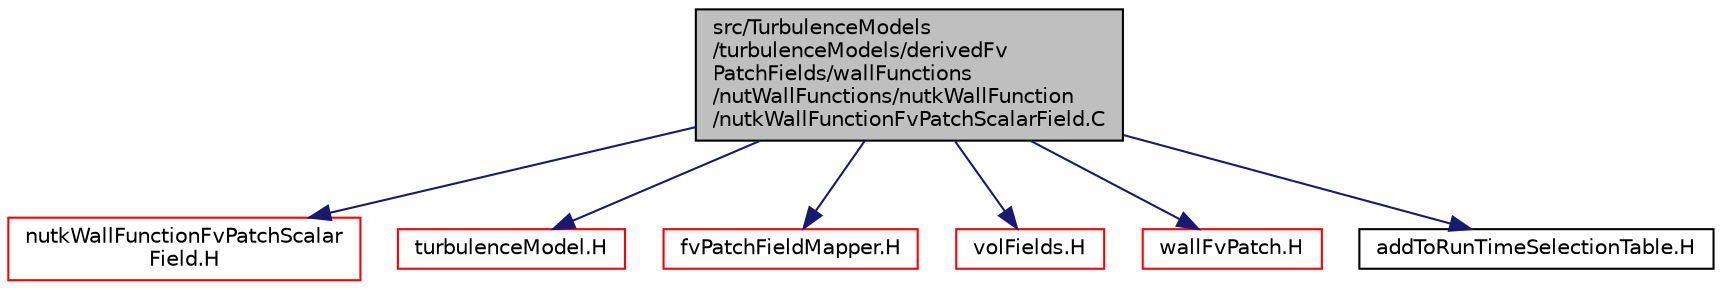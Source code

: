 digraph "src/TurbulenceModels/turbulenceModels/derivedFvPatchFields/wallFunctions/nutWallFunctions/nutkWallFunction/nutkWallFunctionFvPatchScalarField.C"
{
  bgcolor="transparent";
  edge [fontname="Helvetica",fontsize="10",labelfontname="Helvetica",labelfontsize="10"];
  node [fontname="Helvetica",fontsize="10",shape=record];
  Node1 [label="src/TurbulenceModels\l/turbulenceModels/derivedFv\lPatchFields/wallFunctions\l/nutWallFunctions/nutkWallFunction\l/nutkWallFunctionFvPatchScalarField.C",height=0.2,width=0.4,color="black", fillcolor="grey75", style="filled", fontcolor="black"];
  Node1 -> Node2 [color="midnightblue",fontsize="10",style="solid",fontname="Helvetica"];
  Node2 [label="nutkWallFunctionFvPatchScalar\lField.H",height=0.2,width=0.4,color="red",URL="$a10790.html"];
  Node1 -> Node3 [color="midnightblue",fontsize="10",style="solid",fontname="Helvetica"];
  Node3 [label="turbulenceModel.H",height=0.2,width=0.4,color="red",URL="$a10902.html"];
  Node1 -> Node4 [color="midnightblue",fontsize="10",style="solid",fontname="Helvetica"];
  Node4 [label="fvPatchFieldMapper.H",height=0.2,width=0.4,color="red",URL="$a05684.html"];
  Node1 -> Node5 [color="midnightblue",fontsize="10",style="solid",fontname="Helvetica"];
  Node5 [label="volFields.H",height=0.2,width=0.4,color="red",URL="$a05778.html"];
  Node1 -> Node6 [color="midnightblue",fontsize="10",style="solid",fontname="Helvetica"];
  Node6 [label="wallFvPatch.H",height=0.2,width=0.4,color="red",URL="$a06091.html"];
  Node1 -> Node7 [color="midnightblue",fontsize="10",style="solid",fontname="Helvetica"];
  Node7 [label="addToRunTimeSelectionTable.H",height=0.2,width=0.4,color="black",URL="$a08169.html",tooltip="Macros for easy insertion into run-time selection tables. "];
}
